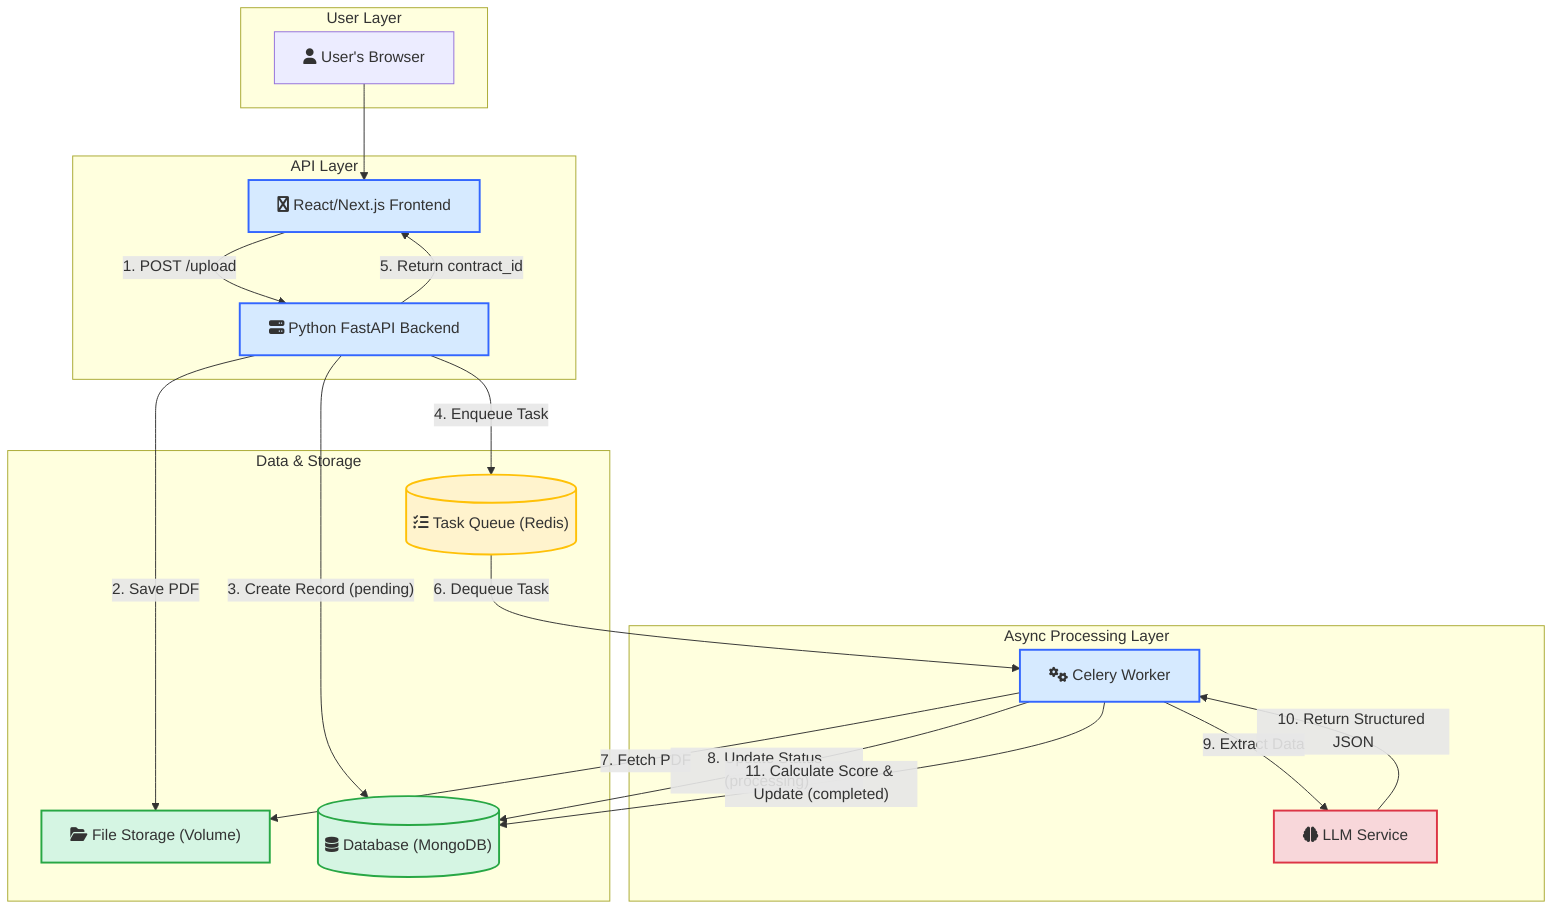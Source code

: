 graph TD
    %% Define styles for different component types
    classDef service fill:#d6eaff,stroke:#36f,stroke-width:2px;
    classDef datastore fill:#d5f5e3,stroke:#28a745,stroke-width:2px;
    classDef queue fill:#fff3cd,stroke:#ffc107,stroke-width:2px;
    classDef external fill:#f8d7da,stroke:#dc3545,stroke-width:2px;

    %% Main Architecture
    subgraph User Layer
        User["fa:fa-user User's Browser"]
    end

    subgraph API Layer
        Frontend["fa:fa-react React/Next.js Frontend"]
        Backend["fa:fa-server Python FastAPI Backend"]
    end

    subgraph Async Processing Layer
        Worker["fa:fa-cogs Celery Worker"]
        LLM["fa:fa-brain LLM Service"]:::external
    end

    subgraph Data & Storage
        FileStorage["fa:fa-folder-open File Storage (Volume)"]:::datastore
        TaskQueue[("fa:fa-tasks Task Queue (Redis)")]:::queue
        Database[("fa:fa-database Database (MongoDB)")]:::datastore
    end

    %% User Request Flow (Upload)
    User --> Frontend
    Frontend -- "1. POST /upload" --> Backend
    Backend -- "2. Save PDF" --> FileStorage
    Backend -- "3. Create Record (pending)" --> Database
    Backend -- "4. Enqueue Task" --> TaskQueue
    Backend -- "5. Return contract_id" --> Frontend

    %% Asynchronous Worker Flow
    TaskQueue -- "6. Dequeue Task" --> Worker
    Worker -- "7. Fetch PDF" --> FileStorage
    Worker -- "8. Update Status (processing)" --> Database
    Worker -- "9. Extract Data" --> LLM
    LLM -- "10. Return Structured JSON" --> Worker
    Worker -- "11. Calculate Score & Update (completed)" --> Database

    %% Assign classes to nodes for styling
    class Frontend,Backend,Worker service;